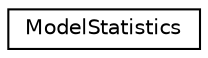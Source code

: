 digraph "Graphical Class Hierarchy"
{
 // LATEX_PDF_SIZE
  edge [fontname="Helvetica",fontsize="10",labelfontname="Helvetica",labelfontsize="10"];
  node [fontname="Helvetica",fontsize="10",shape=record];
  rankdir="LR";
  Node0 [label="ModelStatistics",height=0.2,width=0.4,color="black", fillcolor="white", style="filled",URL="$classoperations__research_1_1fz_1_1_model_statistics.html",tooltip=" "];
}
